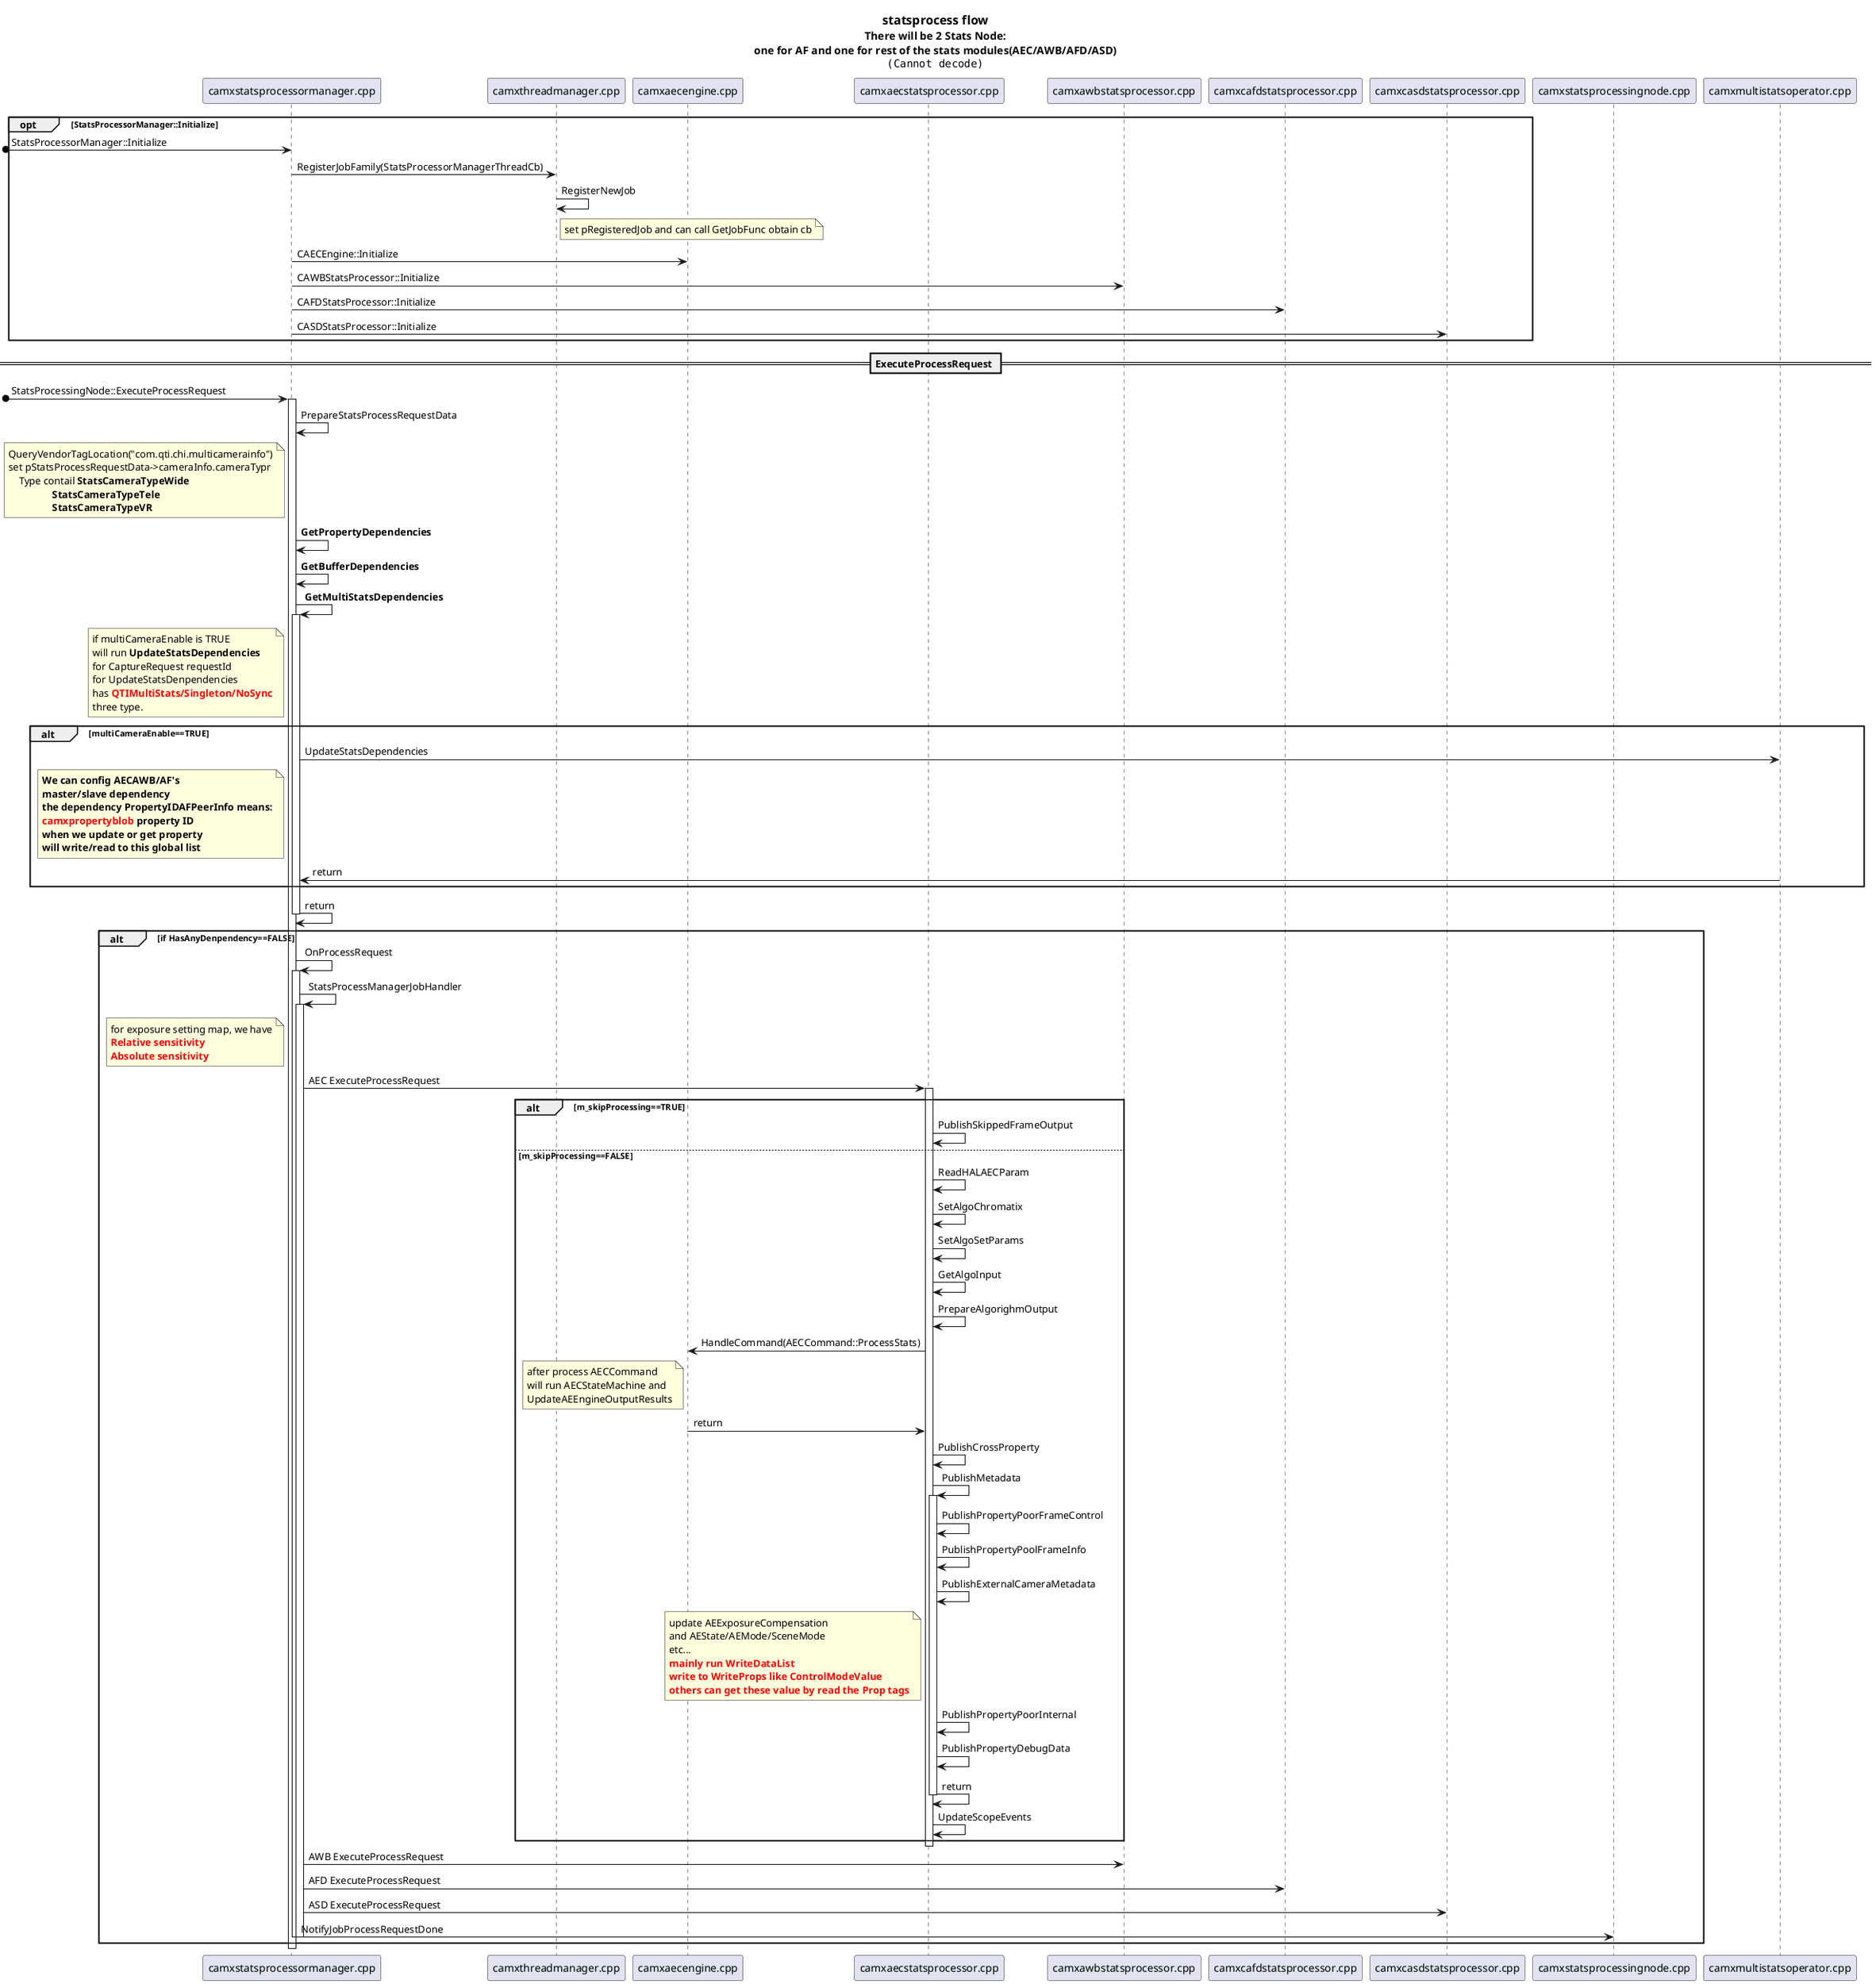 @startuml
title
    == statsprocess flow
    There will be 2 Stats Node:
    one for **AF** and one for rest of the stats modules(AEC/AWB/AFD/ASD)
    <img:StatsProcessingModule.png>
end title
participant camxstatsprocessormanager.cpp as statsprocess
participant camxthreadmanager.cpp as camxthreadM
participant camxaecengine.cpp as aecengine
participant camxaecstatsprocessor.cpp as aecstatsprocessor
participant camxawbstatsprocessor.cpp as awbstatsprocessor
participant camxcafdstatsprocessor.cpp as cafdstatsprocessor
participant camxcasdstatsprocessor.cpp as casdstatsprocessor
participant camxstatsprocessingnode.cpp as camxstatsprocessingnode
participant camxmultistatsoperator.cpp as camx_multistats


opt StatsProcessorManager::Initialize
[o->statsprocess: StatsProcessorManager::Initialize
statsprocess->camxthreadM:RegisterJobFamily(StatsProcessorManagerThreadCb)
camxthreadM->camxthreadM:RegisterNewJob
note right of camxthreadM: set pRegisteredJob and can call GetJobFunc obtain cb

statsprocess->aecengine:CAECEngine::Initialize
statsprocess->awbstatsprocessor:CAWBStatsProcessor::Initialize
statsprocess->cafdstatsprocessor:CAFDStatsProcessor::Initialize
statsprocess->casdstatsprocessor:CASDStatsProcessor::Initialize

end

== ExecuteProcessRequest ==
[o->statsprocess: StatsProcessingNode::ExecuteProcessRequest
activate statsprocess

statsprocess->statsprocess: PrepareStatsProcessRequestData
note left statsprocess
  QueryVendorTagLocation("com.qti.chi.multicamerainfo")
  set pStatsProcessRequestData->cameraInfo.cameraTypr
      Type contail **StatsCameraTypeWide**
                   **StatsCameraTypeTele**
                   **StatsCameraTypeVR**
end note
statsprocess->statsprocess: **GetPropertyDependencies**
statsprocess->statsprocess: **GetBufferDependencies**
statsprocess->statsprocess: **GetMultiStatsDependencies**
activate statsprocess
  note left statsprocess
    if multiCameraEnable is TRUE
    will run **UpdateStatsDependencies**
    for CaptureRequest requestId
    for UpdateStatsDenpendencies
    has <color:red><b>QTIMultiStats/Singleton/NoSync</b></color>
    three type.
  end note
  alt multiCameraEnable==TRUE
    statsprocess-> camx_multistats: UpdateStatsDependencies
    note left statsprocess
      **We can config AECAWB/AF's**
      **master/slave dependency**
      **the dependency PropertyIDAFPeerInfo means:**
      **<color:red>camxpropertyblob</color> property ID**
      **when we update or get property**
      **will write/read to this global list**
    end note
    camx_multistats->statsprocess: return
  end
  statsprocess->statsprocess:return
deactivate statsprocess

alt if HasAnyDenpendency==FALSE
  statsprocess->statsprocess: OnProcessRequest
  activate statsprocess
  statsprocess->statsprocess: StatsProcessManagerJobHandler
    activate statsprocess
      note left statsprocess
        for exposure setting map, we have
        <color:red><b>Relative sensitivity</b></color>
        <color:red><b>Absolute sensitivity</b></color>
      end note
      statsprocess->aecstatsprocessor: AEC ExecuteProcessRequest
        activate aecstatsprocessor
          alt m_skipProcessing==TRUE
            aecstatsprocessor->aecstatsprocessor: PublishSkippedFrameOutput
          else m_skipProcessing==FALSE
            aecstatsprocessor->aecstatsprocessor: ReadHALAECParam
            aecstatsprocessor->aecstatsprocessor: SetAlgoChromatix
            aecstatsprocessor->aecstatsprocessor: SetAlgoSetParams
            aecstatsprocessor->aecstatsprocessor: GetAlgoInput
            aecstatsprocessor->aecstatsprocessor: PrepareAlgorighmOutput
            aecstatsprocessor->aecengine: HandleCommand(AECCommand::ProcessStats)
              note left aecengine
                after process AECCommand
                will run AECStateMachine and
                UpdateAEEngineOutputResults
              end note
            aecengine->aecstatsprocessor:return
            aecstatsprocessor->aecstatsprocessor: PublishCrossProperty
            aecstatsprocessor->aecstatsprocessor: PublishMetadata
            activate aecstatsprocessor
              aecstatsprocessor->aecstatsprocessor: PublishPropertyPoorFrameControl
              aecstatsprocessor->aecstatsprocessor: PublishPropertyPoolFrameInfo
              aecstatsprocessor->aecstatsprocessor: PublishExternalCameraMetadata
              note left aecstatsprocessor
                update AEExposureCompensation
                and AEState/AEMode/SceneMode
                etc...
                <color:red><b>mainly run WriteDataList</b></color>
                <color:red><b>write to WriteProps like ControlModeValue</b></color>
                <color:red><b>others can get these value by read the Prop tags</b></color>
              end note

              aecstatsprocessor->aecstatsprocessor: PublishPropertyPoorInternal
              aecstatsprocessor->aecstatsprocessor: PublishPropertyDebugData
              aecstatsprocessor->aecstatsprocessor: return
            deactivate aecstatsprocessor

            aecstatsprocessor->aecstatsprocessor: UpdateScopeEvents
          end

        deactivate aecstatsprocessor

      statsprocess->awbstatsprocessor: AWB ExecuteProcessRequest
      statsprocess->cafdstatsprocessor: AFD ExecuteProcessRequest
      statsprocess->casdstatsprocessor: ASD ExecuteProcessRequest
      statsprocess->camxstatsprocessingnode: NotifyJobProcessRequestDone
    deactivate statsprocess
  deactivate statsprocess
end
deactivate statsprocess
@enduml
